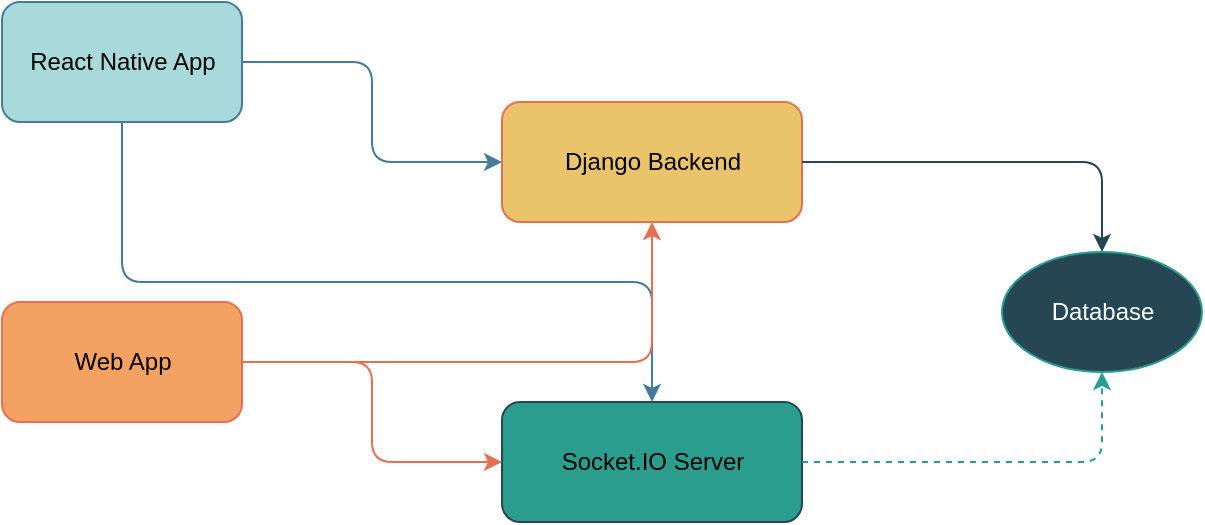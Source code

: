 <mxfile>
    <diagram name="Real-Time Updates Diagram" id="0">
        <mxGraphModel dx="656" dy="402" grid="1" gridSize="10" guides="1" tooltips="1" connect="1" arrows="1" fold="1" page="1" pageScale="1" pageWidth="850" pageHeight="1100" math="0" shadow="0">
            <root>
                <mxCell id="0"/>
                <mxCell id="1" parent="0"/>
                <mxCell id="reactNativeApp" value="React Native App" style="rounded=1;fillColor=#A8DADC;strokeColor=#457B9D;html=1;" parent="1" vertex="1">
                    <mxGeometry x="50" y="100" width="120" height="60" as="geometry"/>
                </mxCell>
                <mxCell id="webApp" value="Web App" style="rounded=1;fillColor=#F4A261;strokeColor=#E76F51;html=1;" parent="1" vertex="1">
                    <mxGeometry x="50" y="250" width="120" height="60" as="geometry"/>
                </mxCell>
                <mxCell id="djangoBackend" value="Django Backend" style="rounded=1;fillColor=#E9C46A;strokeColor=#E76F51;html=1;" parent="1" vertex="1">
                    <mxGeometry x="300" y="150" width="150" height="60" as="geometry"/>
                </mxCell>
                <mxCell id="socketServer" value="Socket.IO Server" style="rounded=1;fillColor=#2A9D8F;strokeColor=#264653;html=1;" parent="1" vertex="1">
                    <mxGeometry x="300" y="300" width="150" height="60" as="geometry"/>
                </mxCell>
                <mxCell id="database" value="Database" style="ellipse;fillColor=#264653;strokeColor=#2A9D8F;fontColor=#FFFFFF;html=1;" parent="1" vertex="1">
                    <mxGeometry x="550" y="225" width="100" height="60" as="geometry"/>
                </mxCell>
                <mxCell id="rnToBackend" style="edgeStyle=orthogonalEdgeStyle;strokeColor=#457B9D;" parent="1" source="reactNativeApp" target="djangoBackend" edge="1">
                    <mxGeometry relative="1" as="geometry"/>
                </mxCell>
                <mxCell id="rnToSocket" style="edgeStyle=orthogonalEdgeStyle;strokeColor=#457B9D;" parent="1" source="reactNativeApp" target="socketServer" edge="1">
                    <mxGeometry relative="1" as="geometry">
                        <Array as="points">
                            <mxPoint x="110" y="240"/>
                            <mxPoint x="375" y="240"/>
                        </Array>
                    </mxGeometry>
                </mxCell>
                <mxCell id="webToBackend" style="edgeStyle=orthogonalEdgeStyle;strokeColor=#E76F51;" parent="1" source="webApp" target="djangoBackend" edge="1">
                    <mxGeometry relative="1" as="geometry"/>
                </mxCell>
                <mxCell id="webToSocket" style="edgeStyle=orthogonalEdgeStyle;strokeColor=#E76F51;" parent="1" source="webApp" target="socketServer" edge="1">
                    <mxGeometry relative="1" as="geometry"/>
                </mxCell>
                <mxCell id="backendToDatabase" style="edgeStyle=orthogonalEdgeStyle;strokeColor=#264653;" parent="1" source="djangoBackend" target="database" edge="1">
                    <mxGeometry relative="1" as="geometry"/>
                </mxCell>
                <mxCell id="socketToDatabase" style="edgeStyle=orthogonalEdgeStyle;strokeColor=#2A9D8F;dashed=1;" parent="1" source="socketServer" target="database" edge="1">
                    <mxGeometry relative="1" as="geometry"/>
                </mxCell>
            </root>
        </mxGraphModel>
    </diagram>
</mxfile>